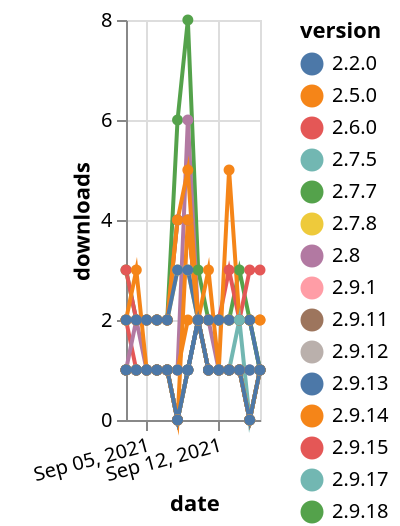 {"$schema": "https://vega.github.io/schema/vega-lite/v5.json", "description": "A simple bar chart with embedded data.", "data": {"values": [{"date": "2021-09-03", "total": 264, "delta": 1, "version": "2.9.1"}, {"date": "2021-09-04", "total": 265, "delta": 1, "version": "2.9.1"}, {"date": "2021-09-05", "total": 266, "delta": 1, "version": "2.9.1"}, {"date": "2021-09-06", "total": 267, "delta": 1, "version": "2.9.1"}, {"date": "2021-09-07", "total": 268, "delta": 1, "version": "2.9.1"}, {"date": "2021-09-08", "total": 269, "delta": 1, "version": "2.9.1"}, {"date": "2021-09-09", "total": 270, "delta": 1, "version": "2.9.1"}, {"date": "2021-09-10", "total": 272, "delta": 2, "version": "2.9.1"}, {"date": "2021-09-11", "total": 273, "delta": 1, "version": "2.9.1"}, {"date": "2021-09-12", "total": 274, "delta": 1, "version": "2.9.1"}, {"date": "2021-09-13", "total": 275, "delta": 1, "version": "2.9.1"}, {"date": "2021-09-14", "total": 276, "delta": 1, "version": "2.9.1"}, {"date": "2021-09-15", "total": 277, "delta": 1, "version": "2.9.1"}, {"date": "2021-09-16", "total": 278, "delta": 1, "version": "2.9.1"}, {"date": "2021-09-03", "total": 73753, "delta": 2, "version": "2.7.5"}, {"date": "2021-09-04", "total": 73755, "delta": 2, "version": "2.7.5"}, {"date": "2021-09-05", "total": 73757, "delta": 2, "version": "2.7.5"}, {"date": "2021-09-06", "total": 73759, "delta": 2, "version": "2.7.5"}, {"date": "2021-09-07", "total": 73761, "delta": 2, "version": "2.7.5"}, {"date": "2021-09-08", "total": 73765, "delta": 4, "version": "2.7.5"}, {"date": "2021-09-09", "total": 73769, "delta": 4, "version": "2.7.5"}, {"date": "2021-09-10", "total": 73771, "delta": 2, "version": "2.7.5"}, {"date": "2021-09-11", "total": 73773, "delta": 2, "version": "2.7.5"}, {"date": "2021-09-12", "total": 73775, "delta": 2, "version": "2.7.5"}, {"date": "2021-09-13", "total": 73777, "delta": 2, "version": "2.7.5"}, {"date": "2021-09-14", "total": 73779, "delta": 2, "version": "2.7.5"}, {"date": "2021-09-15", "total": 73781, "delta": 2, "version": "2.7.5"}, {"date": "2021-09-16", "total": 73782, "delta": 1, "version": "2.7.5"}, {"date": "2021-09-03", "total": 618, "delta": 1, "version": "2.9.12"}, {"date": "2021-09-04", "total": 619, "delta": 1, "version": "2.9.12"}, {"date": "2021-09-05", "total": 620, "delta": 1, "version": "2.9.12"}, {"date": "2021-09-06", "total": 621, "delta": 1, "version": "2.9.12"}, {"date": "2021-09-07", "total": 622, "delta": 1, "version": "2.9.12"}, {"date": "2021-09-08", "total": 622, "delta": 0, "version": "2.9.12"}, {"date": "2021-09-09", "total": 623, "delta": 1, "version": "2.9.12"}, {"date": "2021-09-10", "total": 625, "delta": 2, "version": "2.9.12"}, {"date": "2021-09-11", "total": 626, "delta": 1, "version": "2.9.12"}, {"date": "2021-09-12", "total": 627, "delta": 1, "version": "2.9.12"}, {"date": "2021-09-13", "total": 628, "delta": 1, "version": "2.9.12"}, {"date": "2021-09-14", "total": 629, "delta": 1, "version": "2.9.12"}, {"date": "2021-09-15", "total": 629, "delta": 0, "version": "2.9.12"}, {"date": "2021-09-16", "total": 630, "delta": 1, "version": "2.9.12"}, {"date": "2021-09-03", "total": 200, "delta": 2, "version": "2.9.15"}, {"date": "2021-09-04", "total": 201, "delta": 1, "version": "2.9.15"}, {"date": "2021-09-05", "total": 202, "delta": 1, "version": "2.9.15"}, {"date": "2021-09-06", "total": 203, "delta": 1, "version": "2.9.15"}, {"date": "2021-09-07", "total": 204, "delta": 1, "version": "2.9.15"}, {"date": "2021-09-08", "total": 204, "delta": 0, "version": "2.9.15"}, {"date": "2021-09-09", "total": 205, "delta": 1, "version": "2.9.15"}, {"date": "2021-09-10", "total": 207, "delta": 2, "version": "2.9.15"}, {"date": "2021-09-11", "total": 208, "delta": 1, "version": "2.9.15"}, {"date": "2021-09-12", "total": 209, "delta": 1, "version": "2.9.15"}, {"date": "2021-09-13", "total": 210, "delta": 1, "version": "2.9.15"}, {"date": "2021-09-14", "total": 211, "delta": 1, "version": "2.9.15"}, {"date": "2021-09-15", "total": 211, "delta": 0, "version": "2.9.15"}, {"date": "2021-09-16", "total": 212, "delta": 1, "version": "2.9.15"}, {"date": "2021-09-03", "total": 2871, "delta": 2, "version": "2.7.8"}, {"date": "2021-09-04", "total": 2873, "delta": 2, "version": "2.7.8"}, {"date": "2021-09-05", "total": 2875, "delta": 2, "version": "2.7.8"}, {"date": "2021-09-06", "total": 2877, "delta": 2, "version": "2.7.8"}, {"date": "2021-09-07", "total": 2879, "delta": 2, "version": "2.7.8"}, {"date": "2021-09-08", "total": 2882, "delta": 3, "version": "2.7.8"}, {"date": "2021-09-09", "total": 2885, "delta": 3, "version": "2.7.8"}, {"date": "2021-09-10", "total": 2887, "delta": 2, "version": "2.7.8"}, {"date": "2021-09-11", "total": 2889, "delta": 2, "version": "2.7.8"}, {"date": "2021-09-12", "total": 2891, "delta": 2, "version": "2.7.8"}, {"date": "2021-09-13", "total": 2893, "delta": 2, "version": "2.7.8"}, {"date": "2021-09-14", "total": 2895, "delta": 2, "version": "2.7.8"}, {"date": "2021-09-15", "total": 2897, "delta": 2, "version": "2.7.8"}, {"date": "2021-09-16", "total": 2898, "delta": 1, "version": "2.7.8"}, {"date": "2021-09-03", "total": 19729, "delta": 3, "version": "2.7.7"}, {"date": "2021-09-04", "total": 19731, "delta": 2, "version": "2.7.7"}, {"date": "2021-09-05", "total": 19733, "delta": 2, "version": "2.7.7"}, {"date": "2021-09-06", "total": 19735, "delta": 2, "version": "2.7.7"}, {"date": "2021-09-07", "total": 19737, "delta": 2, "version": "2.7.7"}, {"date": "2021-09-08", "total": 19743, "delta": 6, "version": "2.7.7"}, {"date": "2021-09-09", "total": 19751, "delta": 8, "version": "2.7.7"}, {"date": "2021-09-10", "total": 19754, "delta": 3, "version": "2.7.7"}, {"date": "2021-09-11", "total": 19756, "delta": 2, "version": "2.7.7"}, {"date": "2021-09-12", "total": 19758, "delta": 2, "version": "2.7.7"}, {"date": "2021-09-13", "total": 19760, "delta": 2, "version": "2.7.7"}, {"date": "2021-09-14", "total": 19763, "delta": 3, "version": "2.7.7"}, {"date": "2021-09-15", "total": 19765, "delta": 2, "version": "2.7.7"}, {"date": "2021-09-16", "total": 19766, "delta": 1, "version": "2.7.7"}, {"date": "2021-09-03", "total": 289, "delta": 1, "version": "2.8"}, {"date": "2021-09-04", "total": 291, "delta": 2, "version": "2.8"}, {"date": "2021-09-05", "total": 292, "delta": 1, "version": "2.8"}, {"date": "2021-09-06", "total": 293, "delta": 1, "version": "2.8"}, {"date": "2021-09-07", "total": 294, "delta": 1, "version": "2.8"}, {"date": "2021-09-08", "total": 295, "delta": 1, "version": "2.8"}, {"date": "2021-09-09", "total": 301, "delta": 6, "version": "2.8"}, {"date": "2021-09-10", "total": 303, "delta": 2, "version": "2.8"}, {"date": "2021-09-11", "total": 305, "delta": 2, "version": "2.8"}, {"date": "2021-09-12", "total": 306, "delta": 1, "version": "2.8"}, {"date": "2021-09-13", "total": 307, "delta": 1, "version": "2.8"}, {"date": "2021-09-14", "total": 308, "delta": 1, "version": "2.8"}, {"date": "2021-09-15", "total": 309, "delta": 1, "version": "2.8"}, {"date": "2021-09-16", "total": 310, "delta": 1, "version": "2.8"}, {"date": "2021-09-03", "total": 180, "delta": 1, "version": "2.9.5"}, {"date": "2021-09-04", "total": 181, "delta": 1, "version": "2.9.5"}, {"date": "2021-09-05", "total": 182, "delta": 1, "version": "2.9.5"}, {"date": "2021-09-06", "total": 183, "delta": 1, "version": "2.9.5"}, {"date": "2021-09-07", "total": 184, "delta": 1, "version": "2.9.5"}, {"date": "2021-09-08", "total": 185, "delta": 1, "version": "2.9.5"}, {"date": "2021-09-09", "total": 186, "delta": 1, "version": "2.9.5"}, {"date": "2021-09-10", "total": 188, "delta": 2, "version": "2.9.5"}, {"date": "2021-09-11", "total": 189, "delta": 1, "version": "2.9.5"}, {"date": "2021-09-12", "total": 190, "delta": 1, "version": "2.9.5"}, {"date": "2021-09-13", "total": 191, "delta": 1, "version": "2.9.5"}, {"date": "2021-09-14", "total": 192, "delta": 1, "version": "2.9.5"}, {"date": "2021-09-15", "total": 193, "delta": 1, "version": "2.9.5"}, {"date": "2021-09-16", "total": 194, "delta": 1, "version": "2.9.5"}, {"date": "2021-09-03", "total": 323, "delta": 1, "version": "2.9.21"}, {"date": "2021-09-04", "total": 324, "delta": 1, "version": "2.9.21"}, {"date": "2021-09-05", "total": 325, "delta": 1, "version": "2.9.21"}, {"date": "2021-09-06", "total": 326, "delta": 1, "version": "2.9.21"}, {"date": "2021-09-07", "total": 327, "delta": 1, "version": "2.9.21"}, {"date": "2021-09-08", "total": 327, "delta": 0, "version": "2.9.21"}, {"date": "2021-09-09", "total": 328, "delta": 1, "version": "2.9.21"}, {"date": "2021-09-10", "total": 330, "delta": 2, "version": "2.9.21"}, {"date": "2021-09-11", "total": 331, "delta": 1, "version": "2.9.21"}, {"date": "2021-09-12", "total": 332, "delta": 1, "version": "2.9.21"}, {"date": "2021-09-13", "total": 333, "delta": 1, "version": "2.9.21"}, {"date": "2021-09-14", "total": 334, "delta": 1, "version": "2.9.21"}, {"date": "2021-09-15", "total": 334, "delta": 0, "version": "2.9.21"}, {"date": "2021-09-16", "total": 335, "delta": 1, "version": "2.9.21"}, {"date": "2021-09-03", "total": 8534, "delta": 3, "version": "2.6.0"}, {"date": "2021-09-04", "total": 8536, "delta": 2, "version": "2.6.0"}, {"date": "2021-09-05", "total": 8538, "delta": 2, "version": "2.6.0"}, {"date": "2021-09-06", "total": 8540, "delta": 2, "version": "2.6.0"}, {"date": "2021-09-07", "total": 8542, "delta": 2, "version": "2.6.0"}, {"date": "2021-09-08", "total": 8546, "delta": 4, "version": "2.6.0"}, {"date": "2021-09-09", "total": 8550, "delta": 4, "version": "2.6.0"}, {"date": "2021-09-10", "total": 8552, "delta": 2, "version": "2.6.0"}, {"date": "2021-09-11", "total": 8554, "delta": 2, "version": "2.6.0"}, {"date": "2021-09-12", "total": 8556, "delta": 2, "version": "2.6.0"}, {"date": "2021-09-13", "total": 8559, "delta": 3, "version": "2.6.0"}, {"date": "2021-09-14", "total": 8561, "delta": 2, "version": "2.6.0"}, {"date": "2021-09-15", "total": 8564, "delta": 3, "version": "2.6.0"}, {"date": "2021-09-16", "total": 8567, "delta": 3, "version": "2.6.0"}, {"date": "2021-09-03", "total": 2968, "delta": 2, "version": "2.96.1"}, {"date": "2021-09-04", "total": 2971, "delta": 3, "version": "2.96.1"}, {"date": "2021-09-05", "total": 2972, "delta": 1, "version": "2.96.1"}, {"date": "2021-09-06", "total": 2973, "delta": 1, "version": "2.96.1"}, {"date": "2021-09-07", "total": 2974, "delta": 1, "version": "2.96.1"}, {"date": "2021-09-08", "total": 2975, "delta": 1, "version": "2.96.1"}, {"date": "2021-09-09", "total": 2977, "delta": 2, "version": "2.96.1"}, {"date": "2021-09-10", "total": 2979, "delta": 2, "version": "2.96.1"}, {"date": "2021-09-11", "total": 2982, "delta": 3, "version": "2.96.1"}, {"date": "2021-09-12", "total": 2983, "delta": 1, "version": "2.96.1"}, {"date": "2021-09-13", "total": 2988, "delta": 5, "version": "2.96.1"}, {"date": "2021-09-14", "total": 2990, "delta": 2, "version": "2.96.1"}, {"date": "2021-09-15", "total": 2992, "delta": 2, "version": "2.96.1"}, {"date": "2021-09-16", "total": 2994, "delta": 2, "version": "2.96.1"}, {"date": "2021-09-03", "total": 4268, "delta": 2, "version": "2.5.0"}, {"date": "2021-09-04", "total": 4270, "delta": 2, "version": "2.5.0"}, {"date": "2021-09-05", "total": 4272, "delta": 2, "version": "2.5.0"}, {"date": "2021-09-06", "total": 4274, "delta": 2, "version": "2.5.0"}, {"date": "2021-09-07", "total": 4276, "delta": 2, "version": "2.5.0"}, {"date": "2021-09-08", "total": 4280, "delta": 4, "version": "2.5.0"}, {"date": "2021-09-09", "total": 4285, "delta": 5, "version": "2.5.0"}, {"date": "2021-09-10", "total": 4287, "delta": 2, "version": "2.5.0"}, {"date": "2021-09-11", "total": 4289, "delta": 2, "version": "2.5.0"}, {"date": "2021-09-12", "total": 4291, "delta": 2, "version": "2.5.0"}, {"date": "2021-09-13", "total": 4293, "delta": 2, "version": "2.5.0"}, {"date": "2021-09-14", "total": 4295, "delta": 2, "version": "2.5.0"}, {"date": "2021-09-15", "total": 4297, "delta": 2, "version": "2.5.0"}, {"date": "2021-09-16", "total": 4299, "delta": 2, "version": "2.5.0"}, {"date": "2021-09-03", "total": 385, "delta": 1, "version": "2.9.22"}, {"date": "2021-09-04", "total": 386, "delta": 1, "version": "2.9.22"}, {"date": "2021-09-05", "total": 387, "delta": 1, "version": "2.9.22"}, {"date": "2021-09-06", "total": 388, "delta": 1, "version": "2.9.22"}, {"date": "2021-09-07", "total": 389, "delta": 1, "version": "2.9.22"}, {"date": "2021-09-08", "total": 389, "delta": 0, "version": "2.9.22"}, {"date": "2021-09-09", "total": 390, "delta": 1, "version": "2.9.22"}, {"date": "2021-09-10", "total": 392, "delta": 2, "version": "2.9.22"}, {"date": "2021-09-11", "total": 393, "delta": 1, "version": "2.9.22"}, {"date": "2021-09-12", "total": 394, "delta": 1, "version": "2.9.22"}, {"date": "2021-09-13", "total": 395, "delta": 1, "version": "2.9.22"}, {"date": "2021-09-14", "total": 396, "delta": 1, "version": "2.9.22"}, {"date": "2021-09-15", "total": 396, "delta": 0, "version": "2.9.22"}, {"date": "2021-09-16", "total": 397, "delta": 1, "version": "2.9.22"}, {"date": "2021-09-03", "total": 209, "delta": 1, "version": "2.9.18"}, {"date": "2021-09-04", "total": 210, "delta": 1, "version": "2.9.18"}, {"date": "2021-09-05", "total": 211, "delta": 1, "version": "2.9.18"}, {"date": "2021-09-06", "total": 212, "delta": 1, "version": "2.9.18"}, {"date": "2021-09-07", "total": 213, "delta": 1, "version": "2.9.18"}, {"date": "2021-09-08", "total": 213, "delta": 0, "version": "2.9.18"}, {"date": "2021-09-09", "total": 214, "delta": 1, "version": "2.9.18"}, {"date": "2021-09-10", "total": 216, "delta": 2, "version": "2.9.18"}, {"date": "2021-09-11", "total": 217, "delta": 1, "version": "2.9.18"}, {"date": "2021-09-12", "total": 218, "delta": 1, "version": "2.9.18"}, {"date": "2021-09-13", "total": 219, "delta": 1, "version": "2.9.18"}, {"date": "2021-09-14", "total": 220, "delta": 1, "version": "2.9.18"}, {"date": "2021-09-15", "total": 220, "delta": 0, "version": "2.9.18"}, {"date": "2021-09-16", "total": 221, "delta": 1, "version": "2.9.18"}, {"date": "2021-09-03", "total": 206, "delta": 1, "version": "2.9.20"}, {"date": "2021-09-04", "total": 207, "delta": 1, "version": "2.9.20"}, {"date": "2021-09-05", "total": 208, "delta": 1, "version": "2.9.20"}, {"date": "2021-09-06", "total": 209, "delta": 1, "version": "2.9.20"}, {"date": "2021-09-07", "total": 210, "delta": 1, "version": "2.9.20"}, {"date": "2021-09-08", "total": 210, "delta": 0, "version": "2.9.20"}, {"date": "2021-09-09", "total": 211, "delta": 1, "version": "2.9.20"}, {"date": "2021-09-10", "total": 213, "delta": 2, "version": "2.9.20"}, {"date": "2021-09-11", "total": 214, "delta": 1, "version": "2.9.20"}, {"date": "2021-09-12", "total": 215, "delta": 1, "version": "2.9.20"}, {"date": "2021-09-13", "total": 216, "delta": 1, "version": "2.9.20"}, {"date": "2021-09-14", "total": 217, "delta": 1, "version": "2.9.20"}, {"date": "2021-09-15", "total": 217, "delta": 0, "version": "2.9.20"}, {"date": "2021-09-16", "total": 218, "delta": 1, "version": "2.9.20"}, {"date": "2021-09-03", "total": 3370, "delta": 2, "version": "2.2.0"}, {"date": "2021-09-04", "total": 3372, "delta": 2, "version": "2.2.0"}, {"date": "2021-09-05", "total": 3374, "delta": 2, "version": "2.2.0"}, {"date": "2021-09-06", "total": 3376, "delta": 2, "version": "2.2.0"}, {"date": "2021-09-07", "total": 3378, "delta": 2, "version": "2.2.0"}, {"date": "2021-09-08", "total": 3381, "delta": 3, "version": "2.2.0"}, {"date": "2021-09-09", "total": 3384, "delta": 3, "version": "2.2.0"}, {"date": "2021-09-10", "total": 3386, "delta": 2, "version": "2.2.0"}, {"date": "2021-09-11", "total": 3388, "delta": 2, "version": "2.2.0"}, {"date": "2021-09-12", "total": 3390, "delta": 2, "version": "2.2.0"}, {"date": "2021-09-13", "total": 3392, "delta": 2, "version": "2.2.0"}, {"date": "2021-09-14", "total": 3394, "delta": 2, "version": "2.2.0"}, {"date": "2021-09-15", "total": 3396, "delta": 2, "version": "2.2.0"}, {"date": "2021-09-16", "total": 3397, "delta": 1, "version": "2.2.0"}, {"date": "2021-09-03", "total": 197, "delta": 1, "version": "2.9.17"}, {"date": "2021-09-04", "total": 198, "delta": 1, "version": "2.9.17"}, {"date": "2021-09-05", "total": 199, "delta": 1, "version": "2.9.17"}, {"date": "2021-09-06", "total": 200, "delta": 1, "version": "2.9.17"}, {"date": "2021-09-07", "total": 201, "delta": 1, "version": "2.9.17"}, {"date": "2021-09-08", "total": 201, "delta": 0, "version": "2.9.17"}, {"date": "2021-09-09", "total": 202, "delta": 1, "version": "2.9.17"}, {"date": "2021-09-10", "total": 204, "delta": 2, "version": "2.9.17"}, {"date": "2021-09-11", "total": 205, "delta": 1, "version": "2.9.17"}, {"date": "2021-09-12", "total": 206, "delta": 1, "version": "2.9.17"}, {"date": "2021-09-13", "total": 207, "delta": 1, "version": "2.9.17"}, {"date": "2021-09-14", "total": 209, "delta": 2, "version": "2.9.17"}, {"date": "2021-09-15", "total": 209, "delta": 0, "version": "2.9.17"}, {"date": "2021-09-16", "total": 210, "delta": 1, "version": "2.9.17"}, {"date": "2021-09-03", "total": 231, "delta": 1, "version": "2.9.19"}, {"date": "2021-09-04", "total": 232, "delta": 1, "version": "2.9.19"}, {"date": "2021-09-05", "total": 233, "delta": 1, "version": "2.9.19"}, {"date": "2021-09-06", "total": 234, "delta": 1, "version": "2.9.19"}, {"date": "2021-09-07", "total": 235, "delta": 1, "version": "2.9.19"}, {"date": "2021-09-08", "total": 235, "delta": 0, "version": "2.9.19"}, {"date": "2021-09-09", "total": 236, "delta": 1, "version": "2.9.19"}, {"date": "2021-09-10", "total": 238, "delta": 2, "version": "2.9.19"}, {"date": "2021-09-11", "total": 239, "delta": 1, "version": "2.9.19"}, {"date": "2021-09-12", "total": 240, "delta": 1, "version": "2.9.19"}, {"date": "2021-09-13", "total": 241, "delta": 1, "version": "2.9.19"}, {"date": "2021-09-14", "total": 242, "delta": 1, "version": "2.9.19"}, {"date": "2021-09-15", "total": 242, "delta": 0, "version": "2.9.19"}, {"date": "2021-09-16", "total": 243, "delta": 1, "version": "2.9.19"}, {"date": "2021-09-03", "total": 315, "delta": 1, "version": "2.9.11"}, {"date": "2021-09-04", "total": 316, "delta": 1, "version": "2.9.11"}, {"date": "2021-09-05", "total": 317, "delta": 1, "version": "2.9.11"}, {"date": "2021-09-06", "total": 318, "delta": 1, "version": "2.9.11"}, {"date": "2021-09-07", "total": 319, "delta": 1, "version": "2.9.11"}, {"date": "2021-09-08", "total": 319, "delta": 0, "version": "2.9.11"}, {"date": "2021-09-09", "total": 320, "delta": 1, "version": "2.9.11"}, {"date": "2021-09-10", "total": 322, "delta": 2, "version": "2.9.11"}, {"date": "2021-09-11", "total": 323, "delta": 1, "version": "2.9.11"}, {"date": "2021-09-12", "total": 324, "delta": 1, "version": "2.9.11"}, {"date": "2021-09-13", "total": 325, "delta": 1, "version": "2.9.11"}, {"date": "2021-09-14", "total": 326, "delta": 1, "version": "2.9.11"}, {"date": "2021-09-15", "total": 326, "delta": 0, "version": "2.9.11"}, {"date": "2021-09-16", "total": 327, "delta": 1, "version": "2.9.11"}, {"date": "2021-09-03", "total": 192, "delta": 1, "version": "2.96"}, {"date": "2021-09-04", "total": 193, "delta": 1, "version": "2.96"}, {"date": "2021-09-05", "total": 194, "delta": 1, "version": "2.96"}, {"date": "2021-09-06", "total": 195, "delta": 1, "version": "2.96"}, {"date": "2021-09-07", "total": 196, "delta": 1, "version": "2.96"}, {"date": "2021-09-08", "total": 197, "delta": 1, "version": "2.96"}, {"date": "2021-09-09", "total": 198, "delta": 1, "version": "2.96"}, {"date": "2021-09-10", "total": 200, "delta": 2, "version": "2.96"}, {"date": "2021-09-11", "total": 201, "delta": 1, "version": "2.96"}, {"date": "2021-09-12", "total": 202, "delta": 1, "version": "2.96"}, {"date": "2021-09-13", "total": 203, "delta": 1, "version": "2.96"}, {"date": "2021-09-14", "total": 204, "delta": 1, "version": "2.96"}, {"date": "2021-09-15", "total": 205, "delta": 1, "version": "2.96"}, {"date": "2021-09-16", "total": 206, "delta": 1, "version": "2.96"}, {"date": "2021-09-03", "total": 496, "delta": 1, "version": "2.9.14"}, {"date": "2021-09-04", "total": 497, "delta": 1, "version": "2.9.14"}, {"date": "2021-09-05", "total": 498, "delta": 1, "version": "2.9.14"}, {"date": "2021-09-06", "total": 499, "delta": 1, "version": "2.9.14"}, {"date": "2021-09-07", "total": 500, "delta": 1, "version": "2.9.14"}, {"date": "2021-09-08", "total": 500, "delta": 0, "version": "2.9.14"}, {"date": "2021-09-09", "total": 504, "delta": 4, "version": "2.9.14"}, {"date": "2021-09-10", "total": 506, "delta": 2, "version": "2.9.14"}, {"date": "2021-09-11", "total": 507, "delta": 1, "version": "2.9.14"}, {"date": "2021-09-12", "total": 508, "delta": 1, "version": "2.9.14"}, {"date": "2021-09-13", "total": 509, "delta": 1, "version": "2.9.14"}, {"date": "2021-09-14", "total": 510, "delta": 1, "version": "2.9.14"}, {"date": "2021-09-15", "total": 510, "delta": 0, "version": "2.9.14"}, {"date": "2021-09-16", "total": 511, "delta": 1, "version": "2.9.14"}, {"date": "2021-09-03", "total": 227, "delta": 1, "version": "2.9.13"}, {"date": "2021-09-04", "total": 228, "delta": 1, "version": "2.9.13"}, {"date": "2021-09-05", "total": 229, "delta": 1, "version": "2.9.13"}, {"date": "2021-09-06", "total": 230, "delta": 1, "version": "2.9.13"}, {"date": "2021-09-07", "total": 231, "delta": 1, "version": "2.9.13"}, {"date": "2021-09-08", "total": 231, "delta": 0, "version": "2.9.13"}, {"date": "2021-09-09", "total": 232, "delta": 1, "version": "2.9.13"}, {"date": "2021-09-10", "total": 234, "delta": 2, "version": "2.9.13"}, {"date": "2021-09-11", "total": 235, "delta": 1, "version": "2.9.13"}, {"date": "2021-09-12", "total": 236, "delta": 1, "version": "2.9.13"}, {"date": "2021-09-13", "total": 237, "delta": 1, "version": "2.9.13"}, {"date": "2021-09-14", "total": 238, "delta": 1, "version": "2.9.13"}, {"date": "2021-09-15", "total": 238, "delta": 0, "version": "2.9.13"}, {"date": "2021-09-16", "total": 239, "delta": 1, "version": "2.9.13"}]}, "width": "container", "mark": {"type": "line", "point": {"filled": true}}, "encoding": {"x": {"field": "date", "type": "temporal", "timeUnit": "yearmonthdate", "title": "date", "axis": {"labelAngle": -15}}, "y": {"field": "delta", "type": "quantitative", "title": "downloads"}, "color": {"field": "version", "type": "nominal"}, "tooltip": {"field": "delta"}}}